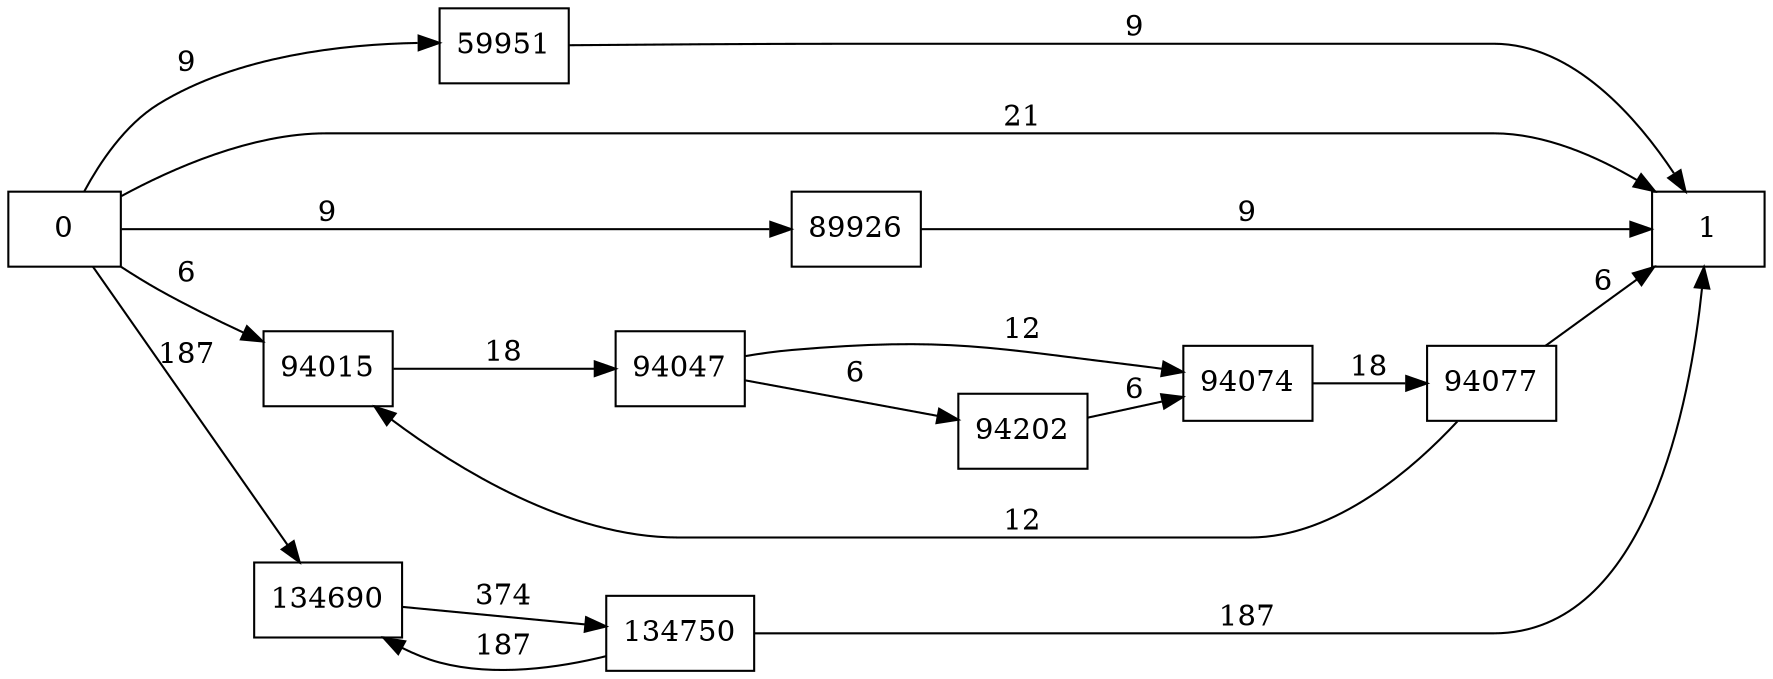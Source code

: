 digraph {
	graph [rankdir=LR]
	node [shape=rectangle]
	59951 -> 1 [label=9]
	89926 -> 1 [label=9]
	94015 -> 94047 [label=18]
	94047 -> 94074 [label=12]
	94047 -> 94202 [label=6]
	94074 -> 94077 [label=18]
	94077 -> 94015 [label=12]
	94077 -> 1 [label=6]
	94202 -> 94074 [label=6]
	134690 -> 134750 [label=374]
	134750 -> 134690 [label=187]
	134750 -> 1 [label=187]
	0 -> 1 [label=21]
	0 -> 59951 [label=9]
	0 -> 89926 [label=9]
	0 -> 94015 [label=6]
	0 -> 134690 [label=187]
}
